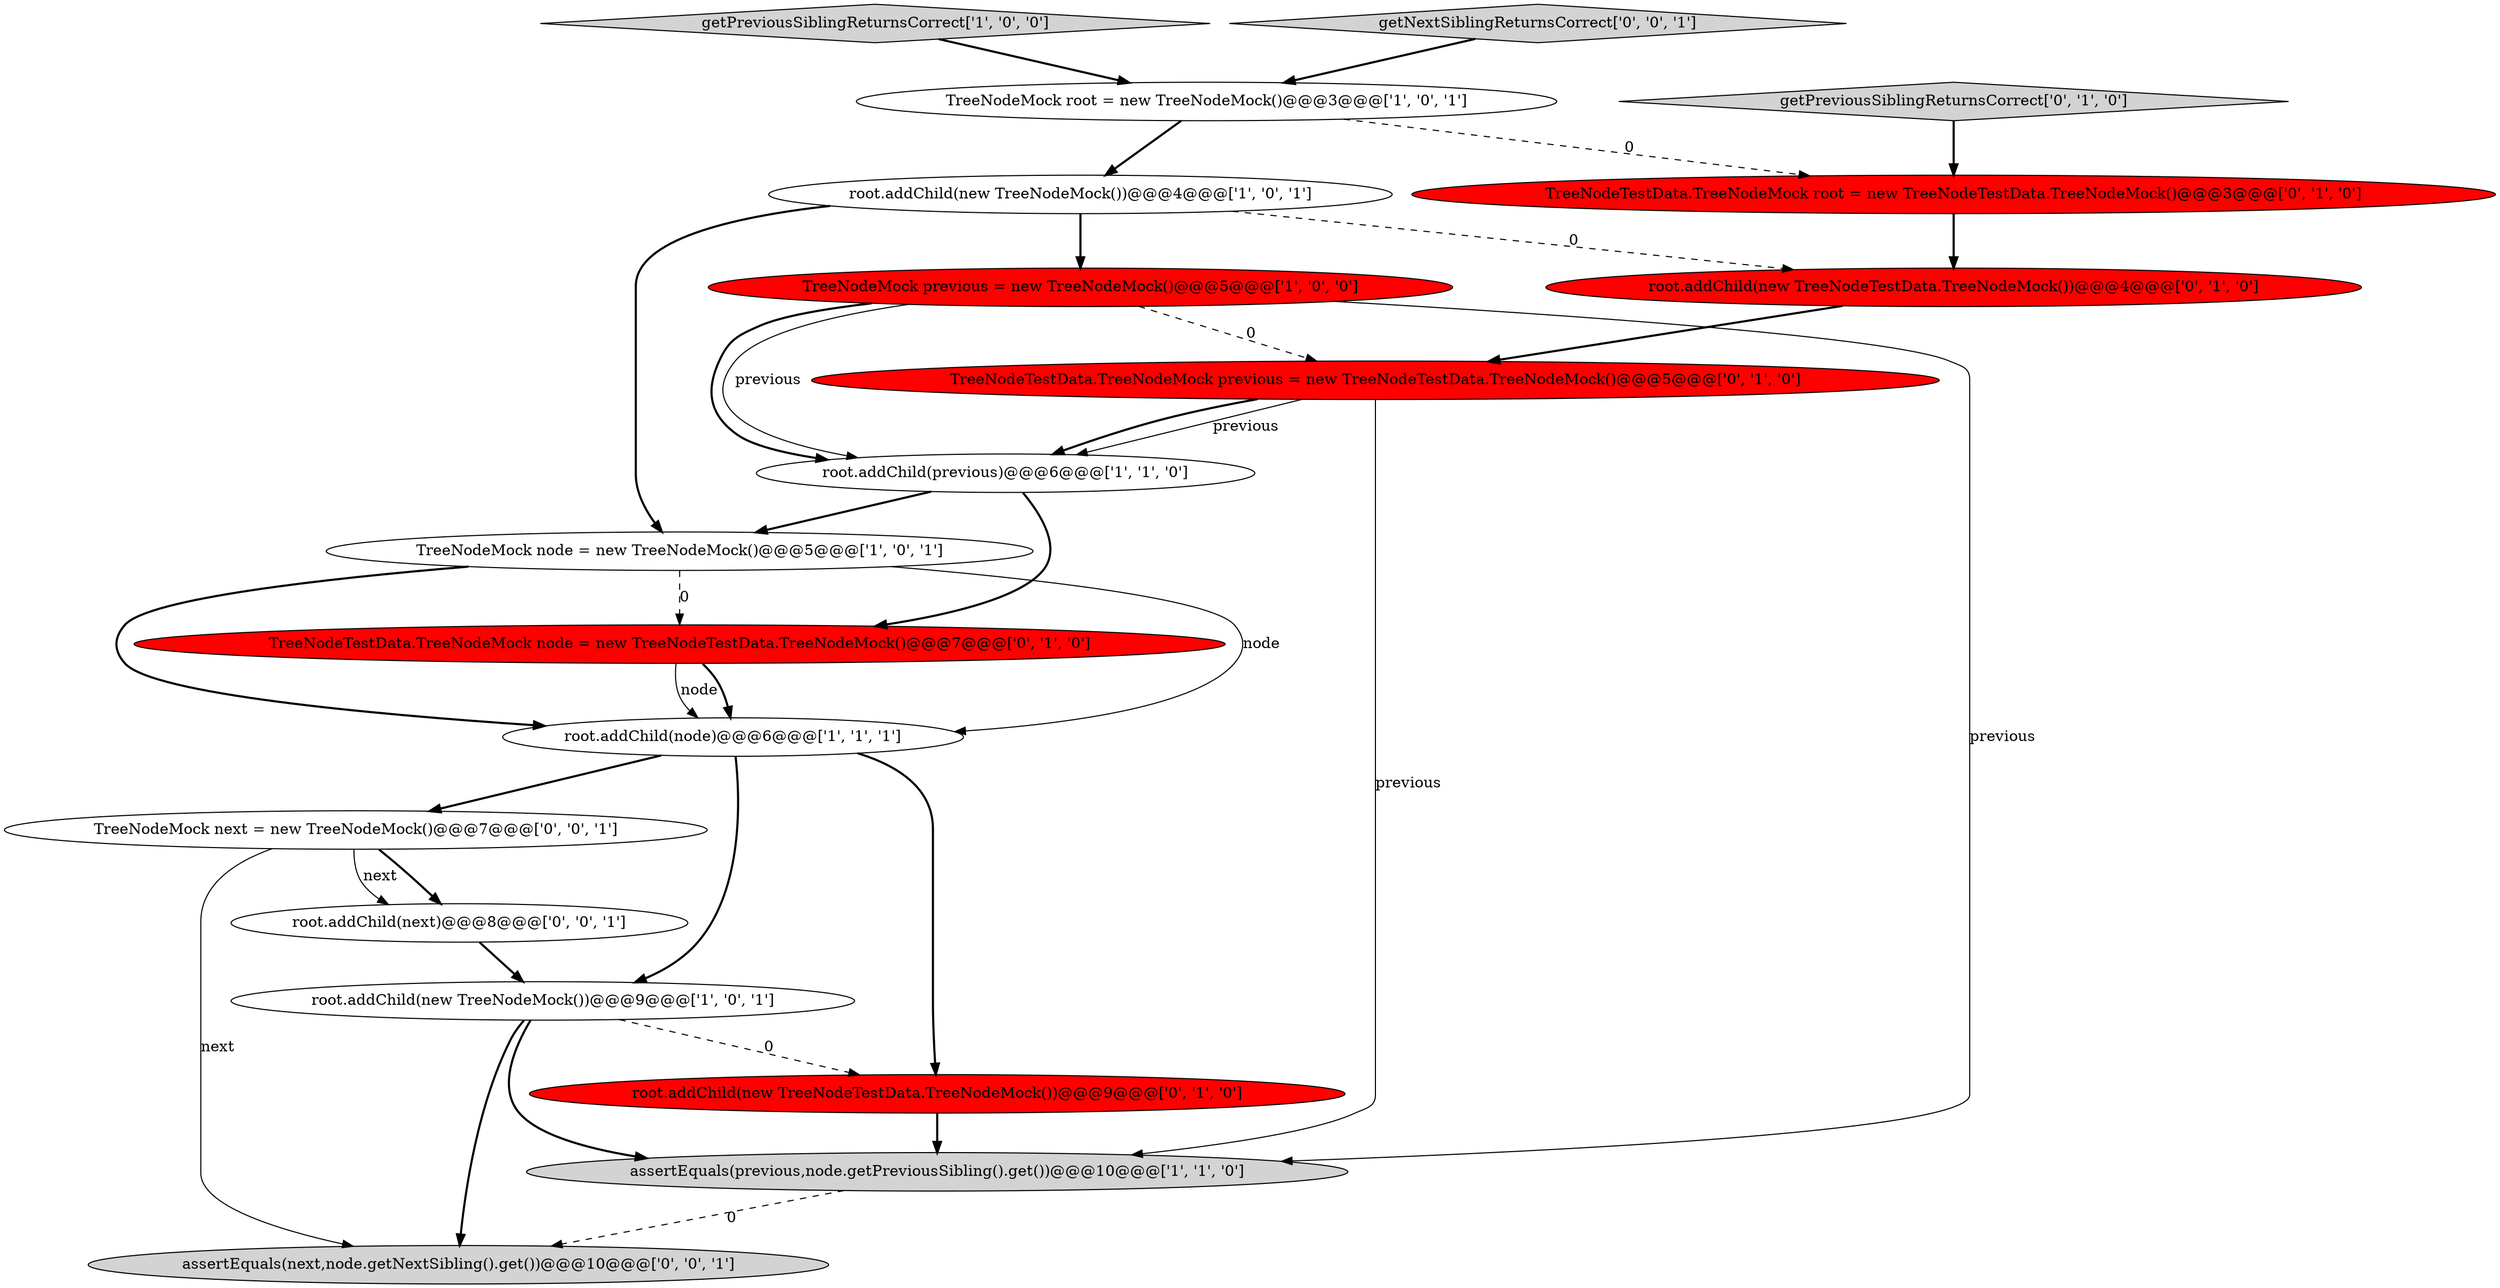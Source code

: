 digraph {
12 [style = filled, label = "root.addChild(new TreeNodeTestData.TreeNodeMock())@@@4@@@['0', '1', '0']", fillcolor = red, shape = ellipse image = "AAA1AAABBB2BBB"];
13 [style = filled, label = "TreeNodeTestData.TreeNodeMock previous = new TreeNodeTestData.TreeNodeMock()@@@5@@@['0', '1', '0']", fillcolor = red, shape = ellipse image = "AAA1AAABBB2BBB"];
0 [style = filled, label = "root.addChild(new TreeNodeMock())@@@9@@@['1', '0', '1']", fillcolor = white, shape = ellipse image = "AAA0AAABBB1BBB"];
1 [style = filled, label = "root.addChild(node)@@@6@@@['1', '1', '1']", fillcolor = white, shape = ellipse image = "AAA0AAABBB1BBB"];
7 [style = filled, label = "assertEquals(previous,node.getPreviousSibling().get())@@@10@@@['1', '1', '0']", fillcolor = lightgray, shape = ellipse image = "AAA0AAABBB1BBB"];
2 [style = filled, label = "root.addChild(new TreeNodeMock())@@@4@@@['1', '0', '1']", fillcolor = white, shape = ellipse image = "AAA0AAABBB1BBB"];
3 [style = filled, label = "TreeNodeMock node = new TreeNodeMock()@@@5@@@['1', '0', '1']", fillcolor = white, shape = ellipse image = "AAA0AAABBB1BBB"];
9 [style = filled, label = "root.addChild(new TreeNodeTestData.TreeNodeMock())@@@9@@@['0', '1', '0']", fillcolor = red, shape = ellipse image = "AAA1AAABBB2BBB"];
8 [style = filled, label = "root.addChild(previous)@@@6@@@['1', '1', '0']", fillcolor = white, shape = ellipse image = "AAA0AAABBB1BBB"];
17 [style = filled, label = "root.addChild(next)@@@8@@@['0', '0', '1']", fillcolor = white, shape = ellipse image = "AAA0AAABBB3BBB"];
14 [style = filled, label = "TreeNodeTestData.TreeNodeMock node = new TreeNodeTestData.TreeNodeMock()@@@7@@@['0', '1', '0']", fillcolor = red, shape = ellipse image = "AAA1AAABBB2BBB"];
5 [style = filled, label = "getPreviousSiblingReturnsCorrect['1', '0', '0']", fillcolor = lightgray, shape = diamond image = "AAA0AAABBB1BBB"];
10 [style = filled, label = "TreeNodeTestData.TreeNodeMock root = new TreeNodeTestData.TreeNodeMock()@@@3@@@['0', '1', '0']", fillcolor = red, shape = ellipse image = "AAA1AAABBB2BBB"];
15 [style = filled, label = "assertEquals(next,node.getNextSibling().get())@@@10@@@['0', '0', '1']", fillcolor = lightgray, shape = ellipse image = "AAA0AAABBB3BBB"];
11 [style = filled, label = "getPreviousSiblingReturnsCorrect['0', '1', '0']", fillcolor = lightgray, shape = diamond image = "AAA0AAABBB2BBB"];
18 [style = filled, label = "getNextSiblingReturnsCorrect['0', '0', '1']", fillcolor = lightgray, shape = diamond image = "AAA0AAABBB3BBB"];
4 [style = filled, label = "TreeNodeMock previous = new TreeNodeMock()@@@5@@@['1', '0', '0']", fillcolor = red, shape = ellipse image = "AAA1AAABBB1BBB"];
6 [style = filled, label = "TreeNodeMock root = new TreeNodeMock()@@@3@@@['1', '0', '1']", fillcolor = white, shape = ellipse image = "AAA0AAABBB1BBB"];
16 [style = filled, label = "TreeNodeMock next = new TreeNodeMock()@@@7@@@['0', '0', '1']", fillcolor = white, shape = ellipse image = "AAA0AAABBB3BBB"];
4->8 [style = solid, label="previous"];
3->1 [style = bold, label=""];
2->3 [style = bold, label=""];
14->1 [style = solid, label="node"];
13->8 [style = solid, label="previous"];
8->3 [style = bold, label=""];
8->14 [style = bold, label=""];
1->0 [style = bold, label=""];
16->17 [style = bold, label=""];
9->7 [style = bold, label=""];
3->1 [style = solid, label="node"];
2->4 [style = bold, label=""];
0->15 [style = bold, label=""];
1->9 [style = bold, label=""];
14->1 [style = bold, label=""];
6->10 [style = dashed, label="0"];
0->7 [style = bold, label=""];
6->2 [style = bold, label=""];
12->13 [style = bold, label=""];
2->12 [style = dashed, label="0"];
17->0 [style = bold, label=""];
5->6 [style = bold, label=""];
4->7 [style = solid, label="previous"];
13->7 [style = solid, label="previous"];
18->6 [style = bold, label=""];
10->12 [style = bold, label=""];
11->10 [style = bold, label=""];
1->16 [style = bold, label=""];
16->15 [style = solid, label="next"];
7->15 [style = dashed, label="0"];
4->8 [style = bold, label=""];
0->9 [style = dashed, label="0"];
13->8 [style = bold, label=""];
4->13 [style = dashed, label="0"];
3->14 [style = dashed, label="0"];
16->17 [style = solid, label="next"];
}
